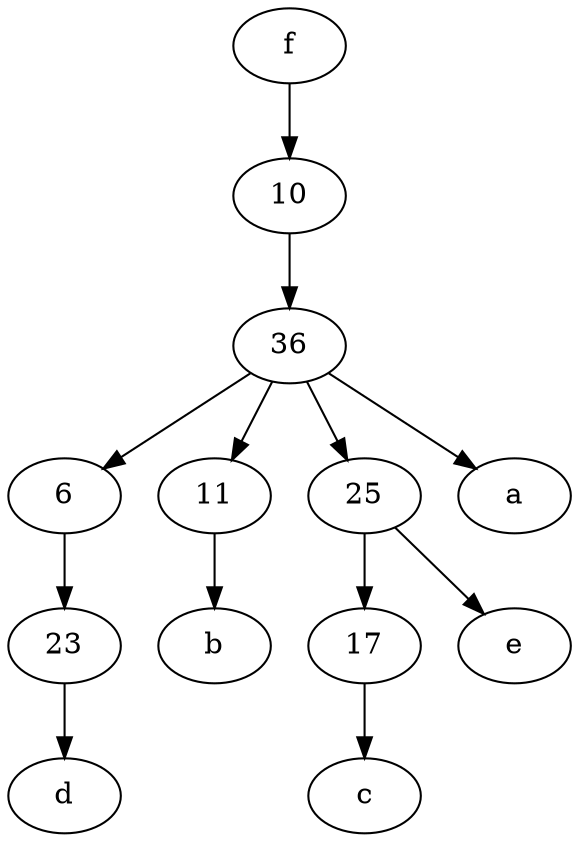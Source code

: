 digraph  {
	6;
	f [pos="15,45!"];
	11;
	25;
	23;
	17;
	36;
	10;
	23 -> d;
	17 -> c;
	f -> 10;
	36 -> 25;
	6 -> 23;
	36 -> 6;
	11 -> b;
	25 -> e;
	10 -> 36;
	36 -> 11;
	36 -> a;
	25 -> 17;

	}